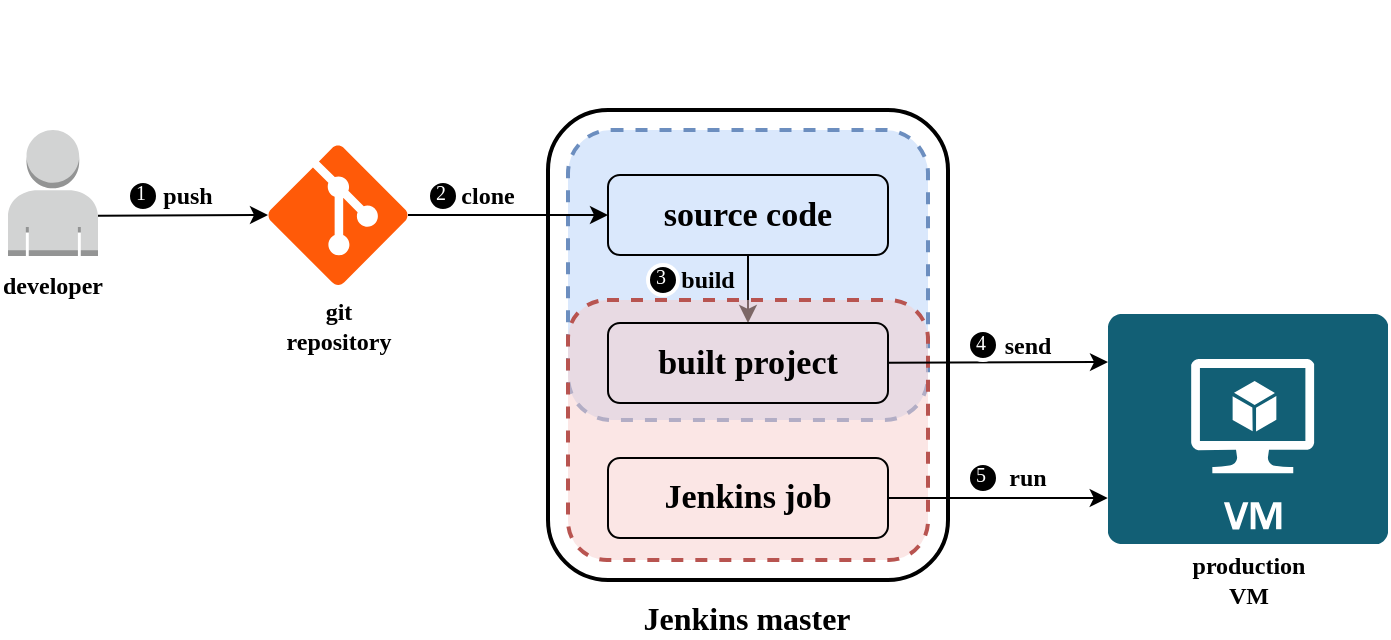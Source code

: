 <mxfile version="13.6.5" type="github">
  <diagram id="d6mMUUTLgo8zF5sFDHfQ" name="Page-1">
    <mxGraphModel dx="1038" dy="499" grid="1" gridSize="10" guides="1" tooltips="1" connect="1" arrows="1" fold="1" page="1" pageScale="1" pageWidth="1100" pageHeight="850" math="0" shadow="0" extFonts="Old Standard TT^https://fonts.googleapis.com/css?family=Old+Standard+TT">
      <root>
        <mxCell id="0" />
        <mxCell id="1" parent="0" />
        <mxCell id="qdngjhdqyZibX6NcExob-2" value="" style="outlineConnect=0;dashed=0;verticalLabelPosition=bottom;verticalAlign=top;align=center;html=1;shape=mxgraph.aws3.user;fillColor=#D2D3D3;gradientColor=none;shadow=0;" vertex="1" parent="1">
          <mxGeometry x="320" y="175" width="45" height="63" as="geometry" />
        </mxCell>
        <mxCell id="qdngjhdqyZibX6NcExob-7" value="" style="rounded=1;whiteSpace=wrap;html=1;shadow=0;fillColor=none;strokeWidth=2;" vertex="1" parent="1">
          <mxGeometry x="590" y="165" width="200" height="235" as="geometry" />
        </mxCell>
        <mxCell id="qdngjhdqyZibX6NcExob-8" value="" style="rounded=1;whiteSpace=wrap;html=1;shadow=0;fillColor=#dae8fc;strokeWidth=2;dashed=1;strokeColor=#6c8ebf;fillOpacity=100;" vertex="1" parent="1">
          <mxGeometry x="600" y="175" width="180" height="145" as="geometry" />
        </mxCell>
        <mxCell id="qdngjhdqyZibX6NcExob-9" value="" style="rounded=1;whiteSpace=wrap;html=1;shadow=0;strokeWidth=1;fillColor=none;" vertex="1" parent="1">
          <mxGeometry x="620" y="197.5" width="140" height="40" as="geometry" />
        </mxCell>
        <mxCell id="qdngjhdqyZibX6NcExob-11" value="" style="endArrow=classic;html=1;exitX=0.5;exitY=1;exitDx=0;exitDy=0;" edge="1" parent="1" source="qdngjhdqyZibX6NcExob-9" target="qdngjhdqyZibX6NcExob-17">
          <mxGeometry width="50" height="50" relative="1" as="geometry">
            <mxPoint x="420" y="430" as="sourcePoint" />
            <mxPoint x="690" y="280" as="targetPoint" />
          </mxGeometry>
        </mxCell>
        <mxCell id="qdngjhdqyZibX6NcExob-13" value="" style="verticalLabelPosition=bottom;html=1;verticalAlign=top;align=center;strokeColor=none;shape=mxgraph.azure.virtual_machine;rounded=1;shadow=0;fillColor=#125F75;" vertex="1" parent="1">
          <mxGeometry x="870" y="267" width="140" height="115" as="geometry" />
        </mxCell>
        <mxCell id="qdngjhdqyZibX6NcExob-16" value="" style="rounded=1;whiteSpace=wrap;html=1;shadow=0;fillColor=#f8cecc;strokeWidth=2;dashed=1;strokeColor=#b85450;fillOpacity=50;" vertex="1" parent="1">
          <mxGeometry x="600" y="260" width="180" height="130" as="geometry" />
        </mxCell>
        <mxCell id="qdngjhdqyZibX6NcExob-17" value="" style="rounded=1;whiteSpace=wrap;html=1;shadow=0;strokeWidth=1;fillColor=none;" vertex="1" parent="1">
          <mxGeometry x="620" y="271.5" width="140" height="40" as="geometry" />
        </mxCell>
        <mxCell id="qdngjhdqyZibX6NcExob-18" value="" style="rounded=1;whiteSpace=wrap;html=1;shadow=0;strokeWidth=1;fillColor=none;" vertex="1" parent="1">
          <mxGeometry x="620" y="339" width="140" height="40" as="geometry" />
        </mxCell>
        <mxCell id="qdngjhdqyZibX6NcExob-20" value="" style="endArrow=classic;html=1;entryX=0;entryY=0.209;entryDx=0;entryDy=0;entryPerimeter=0;" edge="1" parent="1" source="qdngjhdqyZibX6NcExob-17">
          <mxGeometry width="50" height="50" relative="1" as="geometry">
            <mxPoint x="430" y="409" as="sourcePoint" />
            <mxPoint x="870" y="291.035" as="targetPoint" />
          </mxGeometry>
        </mxCell>
        <mxCell id="qdngjhdqyZibX6NcExob-21" value="" style="endArrow=classic;html=1;exitX=1;exitY=0.5;exitDx=0;exitDy=0;entryX=-0.001;entryY=0.713;entryDx=0;entryDy=0;entryPerimeter=0;" edge="1" parent="1" source="qdngjhdqyZibX6NcExob-18">
          <mxGeometry width="50" height="50" relative="1" as="geometry">
            <mxPoint x="770.0" y="311.5" as="sourcePoint" />
            <mxPoint x="869.86" y="358.995" as="targetPoint" />
          </mxGeometry>
        </mxCell>
        <mxCell id="qdngjhdqyZibX6NcExob-22" value="" style="endArrow=classic;html=1;entryX=0;entryY=0.5;entryDx=0;entryDy=0;exitX=1;exitY=0.5;exitDx=0;exitDy=0;exitPerimeter=0;" edge="1" parent="1" source="qdngjhdqyZibX6NcExob-36" target="qdngjhdqyZibX6NcExob-9">
          <mxGeometry width="50" height="50" relative="1" as="geometry">
            <mxPoint x="518" y="217.5" as="sourcePoint" />
            <mxPoint x="550" y="270" as="targetPoint" />
          </mxGeometry>
        </mxCell>
        <mxCell id="qdngjhdqyZibX6NcExob-23" value="" style="endArrow=classic;html=1;entryX=0;entryY=0.5;entryDx=0;entryDy=0;exitX=1;exitY=0.68;exitDx=0;exitDy=0;exitPerimeter=0;metaEdit=0;sketch=0;shadow=0;labelBorderColor=none;entryPerimeter=0;" edge="1" parent="1" source="qdngjhdqyZibX6NcExob-2" target="qdngjhdqyZibX6NcExob-36">
          <mxGeometry width="50" height="50" relative="1" as="geometry">
            <mxPoint x="370" y="218" as="sourcePoint" />
            <mxPoint x="450" y="217.5" as="targetPoint" />
          </mxGeometry>
        </mxCell>
        <mxCell id="qdngjhdqyZibX6NcExob-24" value="&lt;font face=&quot;Old Standard TT&quot;&gt;push&lt;/font&gt;" style="text;html=1;strokeColor=none;fillColor=none;align=center;verticalAlign=middle;whiteSpace=wrap;rounded=0;shadow=0;fontStyle=1" vertex="1" parent="1">
          <mxGeometry x="390" y="198" width="40" height="20" as="geometry" />
        </mxCell>
        <mxCell id="qdngjhdqyZibX6NcExob-25" value="&lt;div style=&quot;text-align: justify&quot;&gt;&lt;span style=&quot;font-family: &amp;quot;old standard tt&amp;quot;&quot;&gt;&lt;font style=&quot;font-size: 10px&quot;&gt;1&lt;/font&gt;&lt;/span&gt;&lt;/div&gt;" style="ellipse;whiteSpace=wrap;html=1;aspect=fixed;strokeWidth=2;fontFamily=Tahoma;spacingBottom=4;spacingRight=2;rounded=1;shadow=0;align=center;strokeColor=#FFFFFF;fillColor=#000000;fontColor=#FFFFFF;" vertex="1" parent="1">
          <mxGeometry x="380" y="200.5" width="15" height="15" as="geometry" />
        </mxCell>
        <mxCell id="qdngjhdqyZibX6NcExob-27" value="&lt;font face=&quot;Old Standard TT&quot;&gt;clone&lt;/font&gt;" style="text;html=1;strokeColor=none;fillColor=none;align=center;verticalAlign=middle;whiteSpace=wrap;rounded=0;shadow=0;fontStyle=1" vertex="1" parent="1">
          <mxGeometry x="540" y="198" width="40" height="20" as="geometry" />
        </mxCell>
        <mxCell id="qdngjhdqyZibX6NcExob-28" value="&lt;div style=&quot;text-align: justify&quot;&gt;&lt;span style=&quot;font-family: &amp;#34;old standard tt&amp;#34;&quot;&gt;&lt;font style=&quot;font-size: 10px&quot;&gt;2&lt;/font&gt;&lt;/span&gt;&lt;/div&gt;" style="ellipse;whiteSpace=wrap;html=1;aspect=fixed;strokeWidth=2;fontFamily=Tahoma;spacingBottom=4;spacingRight=2;rounded=1;shadow=0;align=center;strokeColor=#FFFFFF;fillColor=#000000;fontColor=#FFFFFF;" vertex="1" parent="1">
          <mxGeometry x="530" y="200.5" width="15" height="15" as="geometry" />
        </mxCell>
        <mxCell id="qdngjhdqyZibX6NcExob-29" value="&lt;font face=&quot;Old Standard TT&quot;&gt;build&lt;/font&gt;" style="text;html=1;strokeColor=none;fillColor=none;align=center;verticalAlign=middle;whiteSpace=wrap;rounded=0;shadow=0;fontStyle=1" vertex="1" parent="1">
          <mxGeometry x="650" y="240" width="40" height="20" as="geometry" />
        </mxCell>
        <mxCell id="qdngjhdqyZibX6NcExob-30" value="&lt;div style=&quot;text-align: justify&quot;&gt;&lt;span style=&quot;font-family: &amp;#34;old standard tt&amp;#34;&quot;&gt;&lt;font style=&quot;font-size: 10px&quot;&gt;3&lt;/font&gt;&lt;/span&gt;&lt;/div&gt;" style="ellipse;whiteSpace=wrap;html=1;aspect=fixed;strokeWidth=2;fontFamily=Tahoma;spacingBottom=4;spacingRight=2;rounded=1;shadow=0;align=center;strokeColor=#FFFFFF;fillColor=#000000;fontColor=#FFFFFF;" vertex="1" parent="1">
          <mxGeometry x="640" y="242.5" width="15" height="15" as="geometry" />
        </mxCell>
        <mxCell id="qdngjhdqyZibX6NcExob-31" value="&lt;font face=&quot;Old Standard TT&quot;&gt;send&lt;/font&gt;" style="text;html=1;strokeColor=none;fillColor=none;align=center;verticalAlign=middle;whiteSpace=wrap;rounded=0;shadow=0;fontStyle=1" vertex="1" parent="1">
          <mxGeometry x="810" y="272.5" width="40" height="20" as="geometry" />
        </mxCell>
        <mxCell id="qdngjhdqyZibX6NcExob-32" value="&lt;div style=&quot;text-align: justify&quot;&gt;&lt;span style=&quot;font-family: &amp;#34;old standard tt&amp;#34;&quot;&gt;&lt;font style=&quot;font-size: 10px&quot;&gt;4&lt;/font&gt;&lt;/span&gt;&lt;/div&gt;" style="ellipse;whiteSpace=wrap;html=1;aspect=fixed;strokeWidth=2;fontFamily=Tahoma;spacingBottom=4;spacingRight=2;rounded=1;shadow=0;align=center;strokeColor=#FFFFFF;fillColor=#000000;fontColor=#FFFFFF;" vertex="1" parent="1">
          <mxGeometry x="800" y="275" width="15" height="15" as="geometry" />
        </mxCell>
        <mxCell id="qdngjhdqyZibX6NcExob-33" value="&lt;font face=&quot;Old Standard TT&quot;&gt;run&lt;/font&gt;" style="text;html=1;strokeColor=none;fillColor=none;align=center;verticalAlign=middle;whiteSpace=wrap;rounded=0;shadow=0;fontStyle=1" vertex="1" parent="1">
          <mxGeometry x="810" y="339" width="40" height="20" as="geometry" />
        </mxCell>
        <mxCell id="qdngjhdqyZibX6NcExob-34" value="&lt;div style=&quot;text-align: justify&quot;&gt;&lt;span style=&quot;font-family: &amp;#34;old standard tt&amp;#34;&quot;&gt;&lt;font style=&quot;font-size: 10px&quot;&gt;5&lt;/font&gt;&lt;/span&gt;&lt;/div&gt;" style="ellipse;whiteSpace=wrap;html=1;aspect=fixed;strokeWidth=2;fontFamily=Tahoma;spacingBottom=4;spacingRight=2;rounded=1;shadow=0;align=center;strokeColor=#FFFFFF;fillColor=#000000;fontColor=#FFFFFF;" vertex="1" parent="1">
          <mxGeometry x="800" y="341.5" width="15" height="15" as="geometry" />
        </mxCell>
        <mxCell id="qdngjhdqyZibX6NcExob-36" value="" style="verticalLabelPosition=bottom;html=1;verticalAlign=top;align=center;strokeColor=none;shape=mxgraph.azure.git_repository;rounded=1;shadow=0;fontColor=#FFFFFF;fillColor=#FF5A08;" vertex="1" parent="1">
          <mxGeometry x="450" y="182.5" width="70" height="70" as="geometry" />
        </mxCell>
        <mxCell id="qdngjhdqyZibX6NcExob-38" value="&lt;font face=&quot;Old Standard TT&quot; style=&quot;font-size: 17px&quot;&gt;source code&lt;/font&gt;" style="text;html=1;strokeColor=none;fillColor=none;align=center;verticalAlign=middle;whiteSpace=wrap;rounded=0;shadow=0;fontStyle=1" vertex="1" parent="1">
          <mxGeometry x="640" y="207.5" width="100" height="20" as="geometry" />
        </mxCell>
        <mxCell id="qdngjhdqyZibX6NcExob-39" value="&lt;font face=&quot;Old Standard TT&quot;&gt;&lt;span style=&quot;font-size: 17px&quot;&gt;built project&lt;/span&gt;&lt;/font&gt;" style="text;html=1;strokeColor=none;fillColor=none;align=center;verticalAlign=middle;whiteSpace=wrap;rounded=0;shadow=0;fontStyle=1" vertex="1" parent="1">
          <mxGeometry x="640" y="281.5" width="100" height="20" as="geometry" />
        </mxCell>
        <mxCell id="qdngjhdqyZibX6NcExob-40" value="&lt;font face=&quot;Old Standard TT&quot;&gt;&lt;span style=&quot;font-size: 17px&quot;&gt;Jenkins&amp;nbsp;job&lt;/span&gt;&lt;/font&gt;" style="text;html=1;strokeColor=none;fillColor=none;align=center;verticalAlign=middle;whiteSpace=wrap;rounded=0;shadow=0;fontStyle=1" vertex="1" parent="1">
          <mxGeometry x="640" y="349" width="100" height="20" as="geometry" />
        </mxCell>
        <mxCell id="qdngjhdqyZibX6NcExob-41" value="&lt;font face=&quot;Old Standard TT&quot;&gt;developer&lt;/font&gt;" style="text;html=1;strokeColor=none;fillColor=none;align=center;verticalAlign=middle;whiteSpace=wrap;rounded=0;shadow=0;fontStyle=1" vertex="1" parent="1">
          <mxGeometry x="316.25" y="242.5" width="52.5" height="20" as="geometry" />
        </mxCell>
        <mxCell id="qdngjhdqyZibX6NcExob-42" value="&lt;font face=&quot;Old Standard TT&quot;&gt;git repository&lt;/font&gt;" style="text;html=1;strokeColor=none;fillColor=none;align=center;verticalAlign=middle;whiteSpace=wrap;rounded=0;shadow=0;fontStyle=1" vertex="1" parent="1">
          <mxGeometry x="458.75" y="262.5" width="52.5" height="20" as="geometry" />
        </mxCell>
        <mxCell id="qdngjhdqyZibX6NcExob-43" value="&lt;font face=&quot;Old Standard TT&quot; style=&quot;font-size: 16px&quot;&gt;Jenkins master&lt;/font&gt;" style="text;html=1;strokeColor=none;fillColor=none;align=center;verticalAlign=middle;whiteSpace=wrap;rounded=0;shadow=0;fontStyle=1" vertex="1" parent="1">
          <mxGeometry x="628.44" y="409" width="123.12" height="20" as="geometry" />
        </mxCell>
        <mxCell id="qdngjhdqyZibX6NcExob-44" value="" style="shape=image;html=1;verticalAlign=top;verticalLabelPosition=bottom;labelBackgroundColor=#ffffff;imageAspect=0;aspect=fixed;image=https://cdn4.iconfinder.com/data/icons/logos-brands-5/24/jenkins-128.png;rounded=1;shadow=0;strokeColor=#FFFFFF;strokeWidth=5;fillColor=#FF66FF;fontColor=#FFFFFF;" vertex="1" parent="1">
          <mxGeometry x="667" y="110" width="46" height="46" as="geometry" />
        </mxCell>
        <mxCell id="qdngjhdqyZibX6NcExob-45" value="&lt;font face=&quot;Old Standard TT&quot;&gt;production VM&lt;/font&gt;" style="text;html=1;strokeColor=none;fillColor=none;align=center;verticalAlign=middle;whiteSpace=wrap;rounded=0;shadow=0;fontStyle=1" vertex="1" parent="1">
          <mxGeometry x="913.75" y="390" width="52.5" height="20" as="geometry" />
        </mxCell>
      </root>
    </mxGraphModel>
  </diagram>
</mxfile>
